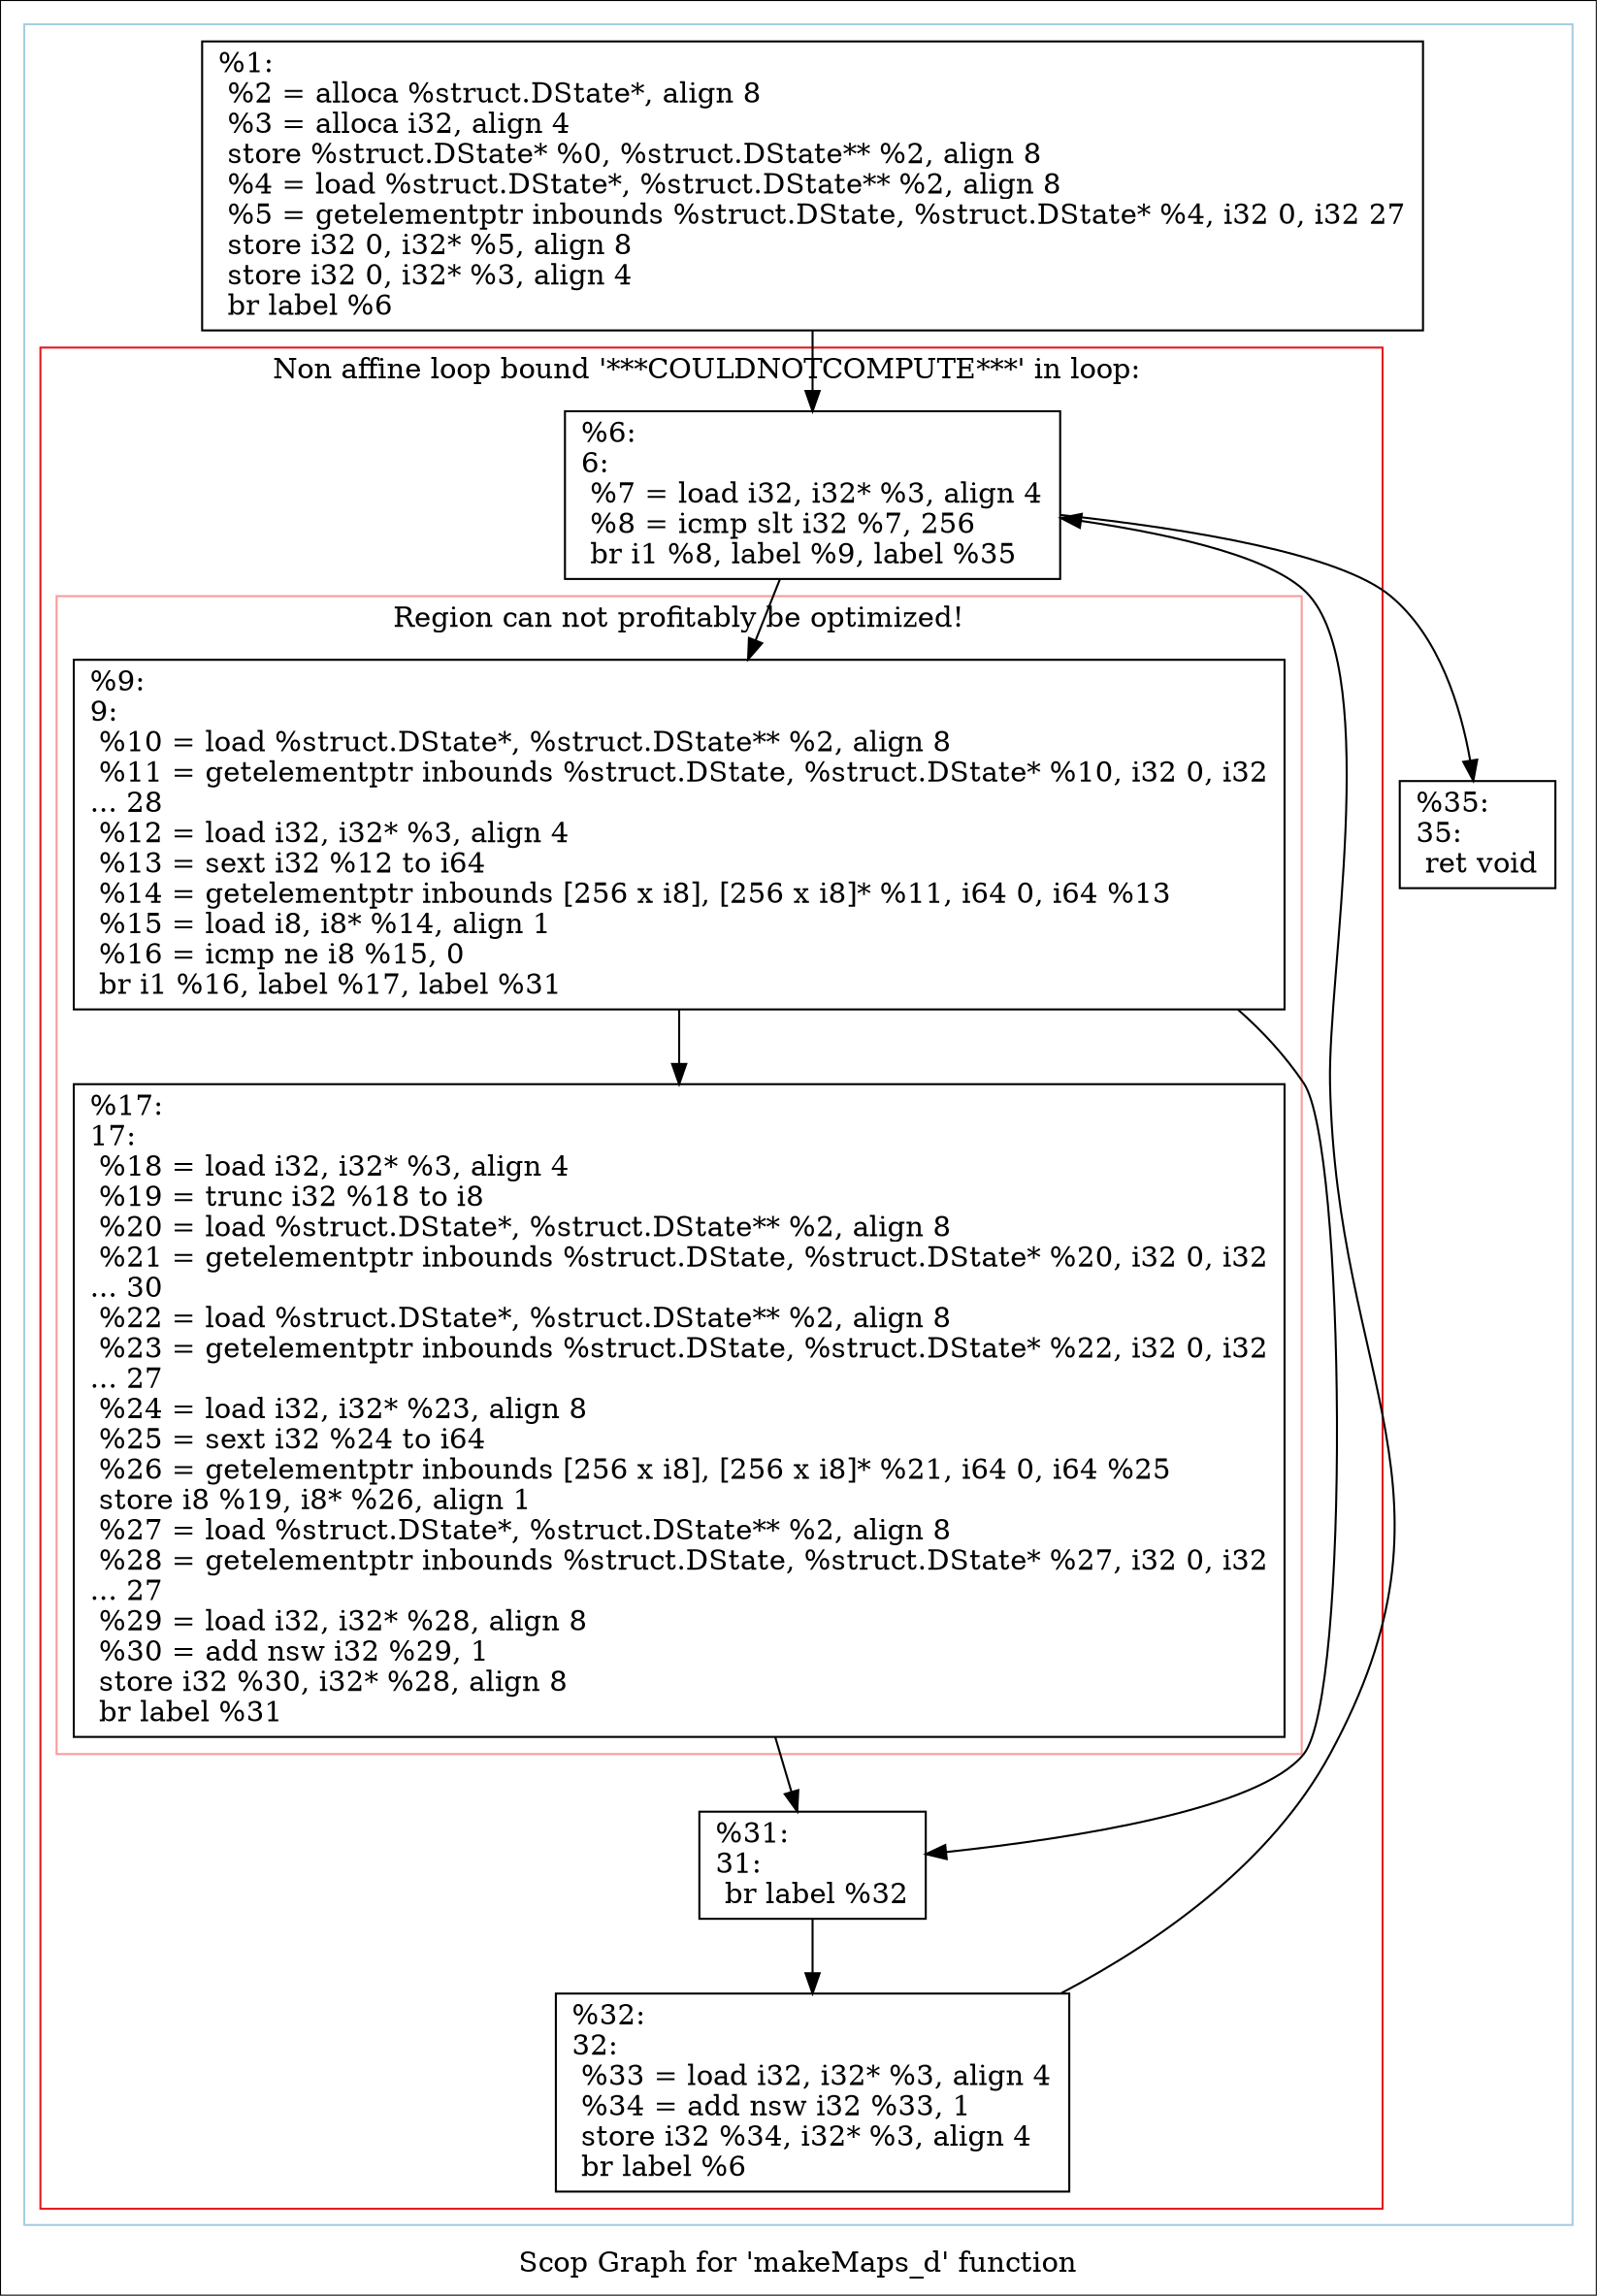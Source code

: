 digraph "Scop Graph for 'makeMaps_d' function" {
	label="Scop Graph for 'makeMaps_d' function";

	Node0x2a0ed40 [shape=record,label="{%1:\l  %2 = alloca %struct.DState*, align 8\l  %3 = alloca i32, align 4\l  store %struct.DState* %0, %struct.DState** %2, align 8\l  %4 = load %struct.DState*, %struct.DState** %2, align 8\l  %5 = getelementptr inbounds %struct.DState, %struct.DState* %4, i32 0, i32 27\l  store i32 0, i32* %5, align 8\l  store i32 0, i32* %3, align 4\l  br label %6\l}"];
	Node0x2a0ed40 -> Node0x2a0ed60;
	Node0x2a0ed60 [shape=record,label="{%6:\l6:                                                \l  %7 = load i32, i32* %3, align 4\l  %8 = icmp slt i32 %7, 256\l  br i1 %8, label %9, label %35\l}"];
	Node0x2a0ed60 -> Node0x258c340;
	Node0x2a0ed60 -> Node0x2972210;
	Node0x258c340 [shape=record,label="{%9:\l9:                                                \l  %10 = load %struct.DState*, %struct.DState** %2, align 8\l  %11 = getelementptr inbounds %struct.DState, %struct.DState* %10, i32 0, i32\l... 28\l  %12 = load i32, i32* %3, align 4\l  %13 = sext i32 %12 to i64\l  %14 = getelementptr inbounds [256 x i8], [256 x i8]* %11, i64 0, i64 %13\l  %15 = load i8, i8* %14, align 1\l  %16 = icmp ne i8 %15, 0\l  br i1 %16, label %17, label %31\l}"];
	Node0x258c340 -> Node0x2972270;
	Node0x258c340 -> Node0x29722d0;
	Node0x2972270 [shape=record,label="{%17:\l17:                                               \l  %18 = load i32, i32* %3, align 4\l  %19 = trunc i32 %18 to i8\l  %20 = load %struct.DState*, %struct.DState** %2, align 8\l  %21 = getelementptr inbounds %struct.DState, %struct.DState* %20, i32 0, i32\l... 30\l  %22 = load %struct.DState*, %struct.DState** %2, align 8\l  %23 = getelementptr inbounds %struct.DState, %struct.DState* %22, i32 0, i32\l... 27\l  %24 = load i32, i32* %23, align 8\l  %25 = sext i32 %24 to i64\l  %26 = getelementptr inbounds [256 x i8], [256 x i8]* %21, i64 0, i64 %25\l  store i8 %19, i8* %26, align 1\l  %27 = load %struct.DState*, %struct.DState** %2, align 8\l  %28 = getelementptr inbounds %struct.DState, %struct.DState* %27, i32 0, i32\l... 27\l  %29 = load i32, i32* %28, align 8\l  %30 = add nsw i32 %29, 1\l  store i32 %30, i32* %28, align 8\l  br label %31\l}"];
	Node0x2972270 -> Node0x29722d0;
	Node0x29722d0 [shape=record,label="{%31:\l31:                                               \l  br label %32\l}"];
	Node0x29722d0 -> Node0x2972330;
	Node0x2972330 [shape=record,label="{%32:\l32:                                               \l  %33 = load i32, i32* %3, align 4\l  %34 = add nsw i32 %33, 1\l  store i32 %34, i32* %3, align 4\l  br label %6\l}"];
	Node0x2972330 -> Node0x2a0ed60[constraint=false];
	Node0x2972210 [shape=record,label="{%35:\l35:                                               \l  ret void\l}"];
	colorscheme = "paired12"
        subgraph cluster_0x2970f80 {
          label = "";
          style = solid;
          color = 1
          subgraph cluster_0x28ede50 {
            label = "Non affine loop bound '***COULDNOTCOMPUTE***' in loop: ";
            style = solid;
            color = 6
            subgraph cluster_0x29125a0 {
              label = "Region can not profitably be optimized!";
              style = solid;
              color = 5
              Node0x258c340;
              Node0x2972270;
            }
            Node0x2a0ed60;
            Node0x29722d0;
            Node0x2972330;
          }
          Node0x2a0ed40;
          Node0x2972210;
        }
}
